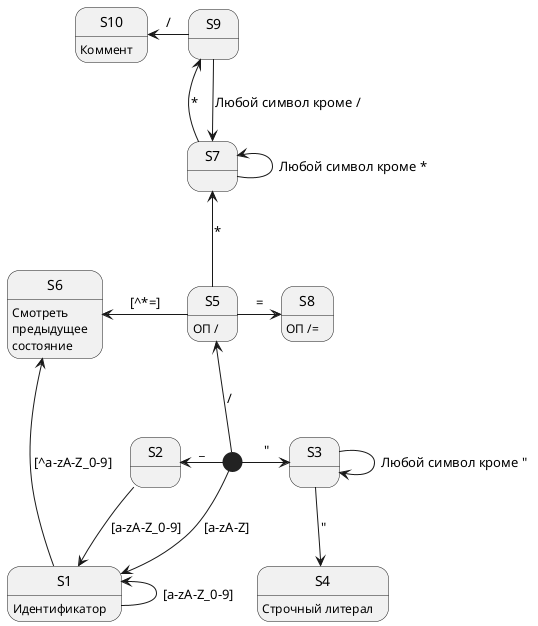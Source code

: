 @startuml "sd1"

[*] -down-> S1 : [a-zA-Z]
[*] -left-> S2 : _
S2 -down-> S1 : [a-zA-Z_0-9]
S1 -left-> S1 : [a-zA-Z_0-9]
S1 -left-> S6 : [^a-zA-Z_0-9]
S1 : Идентификатор
S6 : Смотреть\nпредыдущее\nсостояние

[*] -right-> S3 : "
S3 -right-> S3 : Любой символ кроме "
S3 -down-> S4 : "
S4 : Строчный литерал

[*] -up-> S5 : /
S5 -up-> S7 : *
S5 : ОП /
S5 -left-> S6 : [^*=]
S5 -right-> S8 : =

S8 : ОП /=

S7 -up-> S7 : Любой символ кроме *
S7 -up-> S9 : *
S9 -down-> S7 : Любой символ кроме /
S9 -left-> S10 : /
S10 : Коммент


@enduml